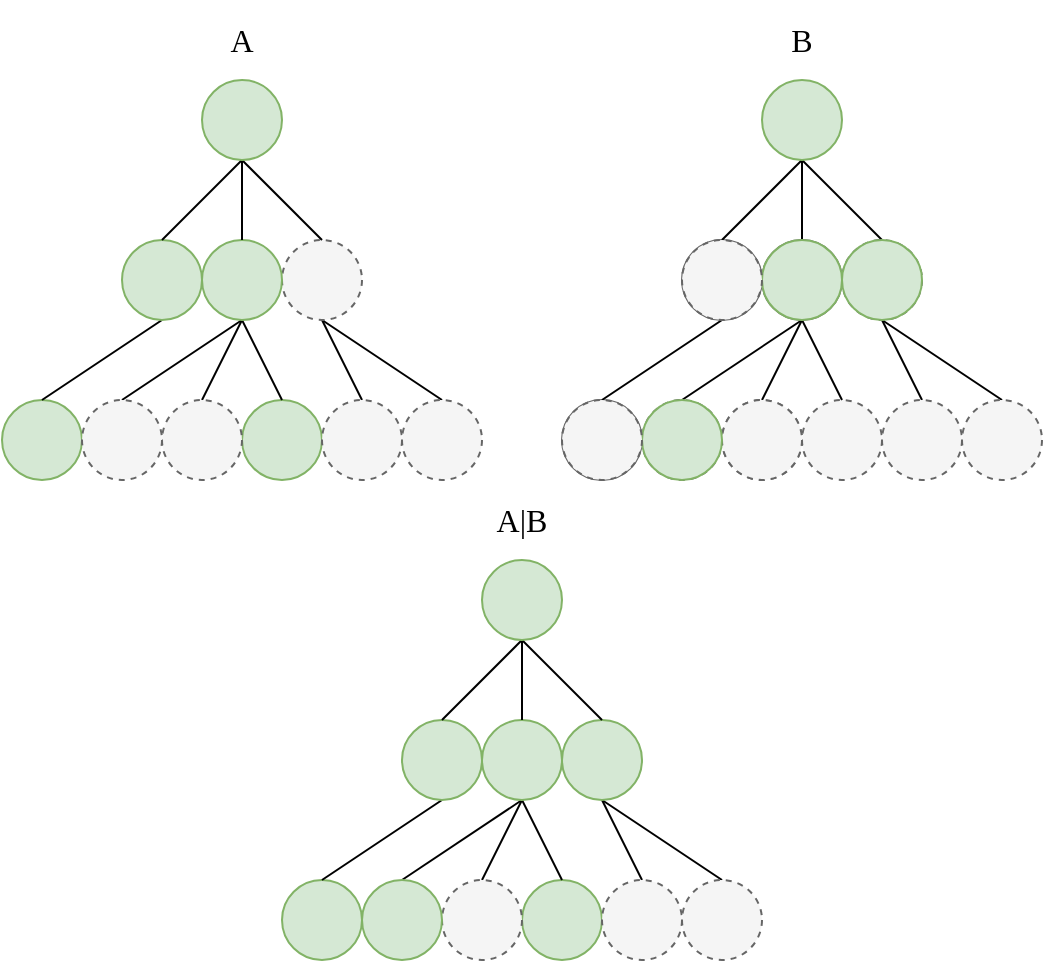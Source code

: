 <mxfile>
    <diagram id="UwfBIbU5wiTmcbyxp8_c" name="Page-1">
        <mxGraphModel dx="1060" dy="776" grid="1" gridSize="10" guides="1" tooltips="1" connect="1" arrows="1" fold="1" page="1" pageScale="1" pageWidth="850" pageHeight="1100" math="0" shadow="0">
            <root>
                <mxCell id="0"/>
                <mxCell id="1" parent="0"/>
                <mxCell id="65" value="" style="ellipse;whiteSpace=wrap;html=1;fillColor=#d5e8d4;strokeColor=#82b366;fontFamily=Lucida Console;" parent="1" vertex="1">
                    <mxGeometry x="120" y="200" width="40" height="40" as="geometry"/>
                </mxCell>
                <mxCell id="86" style="edgeStyle=none;rounded=0;html=1;exitX=0.5;exitY=1;exitDx=0;exitDy=0;entryX=0.5;entryY=0;entryDx=0;entryDy=0;endArrow=none;endFill=0;" parent="1" source="71" target="80" edge="1">
                    <mxGeometry relative="1" as="geometry"/>
                </mxCell>
                <mxCell id="87" style="edgeStyle=none;rounded=0;html=1;exitX=0.5;exitY=1;exitDx=0;exitDy=0;entryX=0.5;entryY=0;entryDx=0;entryDy=0;endArrow=none;endFill=0;" parent="1" source="71" target="81" edge="1">
                    <mxGeometry relative="1" as="geometry"/>
                </mxCell>
                <mxCell id="71" value="" style="ellipse;whiteSpace=wrap;html=1;fillColor=#f5f5f5;fontColor=#333333;strokeColor=#666666;dashed=1;fontFamily=Lucida Console;" parent="1" vertex="1">
                    <mxGeometry x="140" y="120" width="40" height="40" as="geometry"/>
                </mxCell>
                <mxCell id="72" value="" style="ellipse;whiteSpace=wrap;html=1;fillColor=#d5e8d4;strokeColor=#82b366;fontFamily=Lucida Console;" parent="1" vertex="1">
                    <mxGeometry y="200" width="40" height="40" as="geometry"/>
                </mxCell>
                <mxCell id="84" style="edgeStyle=none;rounded=0;html=1;exitX=0.5;exitY=1;exitDx=0;exitDy=0;entryX=0.5;entryY=0;entryDx=0;entryDy=0;endArrow=none;endFill=0;" parent="1" source="73" target="78" edge="1">
                    <mxGeometry relative="1" as="geometry"/>
                </mxCell>
                <mxCell id="85" style="edgeStyle=none;rounded=0;html=1;exitX=0.5;exitY=1;exitDx=0;exitDy=0;entryX=0.5;entryY=0;entryDx=0;entryDy=0;endArrow=none;endFill=0;" parent="1" source="73" target="65" edge="1">
                    <mxGeometry relative="1" as="geometry"/>
                </mxCell>
                <mxCell id="109" style="edgeStyle=none;rounded=0;html=1;exitX=0.5;exitY=1;exitDx=0;exitDy=0;entryX=0.5;entryY=0;entryDx=0;entryDy=0;endArrow=none;endFill=0;" parent="1" source="73" target="108" edge="1">
                    <mxGeometry relative="1" as="geometry"/>
                </mxCell>
                <mxCell id="73" value="" style="ellipse;whiteSpace=wrap;html=1;fillColor=#d5e8d4;strokeColor=#82b366;fontFamily=Lucida Console;" parent="1" vertex="1">
                    <mxGeometry x="100" y="120" width="40" height="40" as="geometry"/>
                </mxCell>
                <mxCell id="83" style="edgeStyle=none;rounded=0;html=1;exitX=0.5;exitY=1;exitDx=0;exitDy=0;entryX=0.5;entryY=0;entryDx=0;entryDy=0;endArrow=none;endFill=0;" parent="1" source="74" target="72" edge="1">
                    <mxGeometry relative="1" as="geometry"/>
                </mxCell>
                <mxCell id="74" value="" style="ellipse;whiteSpace=wrap;html=1;fillColor=#d5e8d4;strokeColor=#82b366;fontFamily=Lucida Console;" parent="1" vertex="1">
                    <mxGeometry x="60" y="120" width="40" height="40" as="geometry"/>
                </mxCell>
                <mxCell id="78" value="" style="ellipse;whiteSpace=wrap;html=1;fillColor=#f5f5f5;fontColor=#333333;strokeColor=#666666;dashed=1;fontFamily=Lucida Console;" parent="1" vertex="1">
                    <mxGeometry x="80" y="200" width="40" height="40" as="geometry"/>
                </mxCell>
                <mxCell id="88" style="edgeStyle=none;rounded=0;html=1;exitX=0.5;exitY=1;exitDx=0;exitDy=0;entryX=0.5;entryY=0;entryDx=0;entryDy=0;endArrow=none;endFill=0;" parent="1" source="79" target="74" edge="1">
                    <mxGeometry relative="1" as="geometry"/>
                </mxCell>
                <mxCell id="89" style="edgeStyle=none;rounded=0;html=1;exitX=0.5;exitY=1;exitDx=0;exitDy=0;entryX=0.5;entryY=0;entryDx=0;entryDy=0;endArrow=none;endFill=0;" parent="1" source="79" target="73" edge="1">
                    <mxGeometry relative="1" as="geometry"/>
                </mxCell>
                <mxCell id="90" style="edgeStyle=none;rounded=0;html=1;exitX=0.5;exitY=1;exitDx=0;exitDy=0;entryX=0.5;entryY=0;entryDx=0;entryDy=0;endArrow=none;endFill=0;" parent="1" source="79" target="71" edge="1">
                    <mxGeometry relative="1" as="geometry"/>
                </mxCell>
                <mxCell id="79" value="" style="ellipse;whiteSpace=wrap;html=1;fillColor=#d5e8d4;strokeColor=#82b366;fontFamily=Lucida Console;" parent="1" vertex="1">
                    <mxGeometry x="100" y="40" width="40" height="40" as="geometry"/>
                </mxCell>
                <mxCell id="80" value="" style="ellipse;whiteSpace=wrap;html=1;fillColor=#f5f5f5;fontColor=#333333;strokeColor=#666666;dashed=1;fontFamily=Lucida Console;" parent="1" vertex="1">
                    <mxGeometry x="160" y="200" width="40" height="40" as="geometry"/>
                </mxCell>
                <mxCell id="81" value="" style="ellipse;whiteSpace=wrap;html=1;fillColor=#f5f5f5;fontColor=#333333;strokeColor=#666666;dashed=1;fontFamily=Lucida Console;" parent="1" vertex="1">
                    <mxGeometry x="200" y="200" width="40" height="40" as="geometry"/>
                </mxCell>
                <mxCell id="108" value="" style="ellipse;whiteSpace=wrap;html=1;fillColor=#f5f5f5;fontColor=#333333;strokeColor=#666666;dashed=1;fontFamily=Lucida Console;" parent="1" vertex="1">
                    <mxGeometry x="40" y="200" width="40" height="40" as="geometry"/>
                </mxCell>
                <mxCell id="110" value="" style="ellipse;whiteSpace=wrap;html=1;fillColor=#f5f5f5;strokeColor=#666666;fontFamily=Lucida Console;fontColor=#333333;dashed=1;" parent="1" vertex="1">
                    <mxGeometry x="400" y="200" width="40" height="40" as="geometry"/>
                </mxCell>
                <mxCell id="111" style="edgeStyle=none;rounded=0;html=1;exitX=0.5;exitY=1;exitDx=0;exitDy=0;entryX=0.5;entryY=0;entryDx=0;entryDy=0;endArrow=none;endFill=0;" parent="1" source="113" target="126" edge="1">
                    <mxGeometry relative="1" as="geometry"/>
                </mxCell>
                <mxCell id="112" style="edgeStyle=none;rounded=0;html=1;exitX=0.5;exitY=1;exitDx=0;exitDy=0;entryX=0.5;entryY=0;entryDx=0;entryDy=0;endArrow=none;endFill=0;" parent="1" source="113" target="127" edge="1">
                    <mxGeometry relative="1" as="geometry"/>
                </mxCell>
                <mxCell id="113" value="" style="ellipse;whiteSpace=wrap;html=1;fillColor=#f5f5f5;fontColor=#333333;strokeColor=#666666;dashed=1;fontFamily=Lucida Console;" parent="1" vertex="1">
                    <mxGeometry x="420" y="120" width="40" height="40" as="geometry"/>
                </mxCell>
                <mxCell id="114" value="" style="ellipse;whiteSpace=wrap;html=1;fillColor=#f5f5f5;strokeColor=#666666;fontFamily=Lucida Console;fontColor=#333333;" parent="1" vertex="1">
                    <mxGeometry x="280" y="200" width="40" height="40" as="geometry"/>
                </mxCell>
                <mxCell id="115" style="edgeStyle=none;rounded=0;html=1;exitX=0.5;exitY=1;exitDx=0;exitDy=0;entryX=0.5;entryY=0;entryDx=0;entryDy=0;endArrow=none;endFill=0;" parent="1" source="118" target="121" edge="1">
                    <mxGeometry relative="1" as="geometry"/>
                </mxCell>
                <mxCell id="116" style="edgeStyle=none;rounded=0;html=1;exitX=0.5;exitY=1;exitDx=0;exitDy=0;entryX=0.5;entryY=0;entryDx=0;entryDy=0;endArrow=none;endFill=0;" parent="1" source="118" target="110" edge="1">
                    <mxGeometry relative="1" as="geometry"/>
                </mxCell>
                <mxCell id="117" style="edgeStyle=none;rounded=0;html=1;exitX=0.5;exitY=1;exitDx=0;exitDy=0;entryX=0.5;entryY=0;entryDx=0;entryDy=0;endArrow=none;endFill=0;" parent="1" source="118" target="128" edge="1">
                    <mxGeometry relative="1" as="geometry"/>
                </mxCell>
                <mxCell id="118" value="" style="ellipse;whiteSpace=wrap;html=1;fillColor=#f5f5f5;strokeColor=#666666;fontFamily=Lucida Console;fontColor=#333333;" parent="1" vertex="1">
                    <mxGeometry x="380" y="120" width="40" height="40" as="geometry"/>
                </mxCell>
                <mxCell id="119" style="edgeStyle=none;rounded=0;html=1;exitX=0.5;exitY=1;exitDx=0;exitDy=0;entryX=0.5;entryY=0;entryDx=0;entryDy=0;endArrow=none;endFill=0;" parent="1" source="120" target="114" edge="1">
                    <mxGeometry relative="1" as="geometry"/>
                </mxCell>
                <mxCell id="120" value="" style="ellipse;whiteSpace=wrap;html=1;fillColor=#f5f5f5;strokeColor=#666666;fontFamily=Lucida Console;fontColor=#333333;" parent="1" vertex="1">
                    <mxGeometry x="340" y="120" width="40" height="40" as="geometry"/>
                </mxCell>
                <mxCell id="121" value="" style="ellipse;whiteSpace=wrap;html=1;fillColor=#f5f5f5;fontColor=#333333;strokeColor=#666666;dashed=1;fontFamily=Lucida Console;" parent="1" vertex="1">
                    <mxGeometry x="360" y="200" width="40" height="40" as="geometry"/>
                </mxCell>
                <mxCell id="122" style="edgeStyle=none;rounded=0;html=1;exitX=0.5;exitY=1;exitDx=0;exitDy=0;entryX=0.5;entryY=0;entryDx=0;entryDy=0;endArrow=none;endFill=0;" parent="1" source="125" target="120" edge="1">
                    <mxGeometry relative="1" as="geometry"/>
                </mxCell>
                <mxCell id="123" style="edgeStyle=none;rounded=0;html=1;exitX=0.5;exitY=1;exitDx=0;exitDy=0;entryX=0.5;entryY=0;entryDx=0;entryDy=0;endArrow=none;endFill=0;" parent="1" source="125" target="118" edge="1">
                    <mxGeometry relative="1" as="geometry"/>
                </mxCell>
                <mxCell id="124" style="edgeStyle=none;rounded=0;html=1;exitX=0.5;exitY=1;exitDx=0;exitDy=0;entryX=0.5;entryY=0;entryDx=0;entryDy=0;endArrow=none;endFill=0;" parent="1" source="125" target="113" edge="1">
                    <mxGeometry relative="1" as="geometry"/>
                </mxCell>
                <mxCell id="125" value="" style="ellipse;whiteSpace=wrap;html=1;fillColor=#d5e8d4;strokeColor=#82b366;fontFamily=Lucida Console;" parent="1" vertex="1">
                    <mxGeometry x="380" y="40" width="40" height="40" as="geometry"/>
                </mxCell>
                <mxCell id="126" value="" style="ellipse;whiteSpace=wrap;html=1;fillColor=#f5f5f5;fontColor=#333333;strokeColor=#666666;dashed=1;fontFamily=Lucida Console;" parent="1" vertex="1">
                    <mxGeometry x="440" y="200" width="40" height="40" as="geometry"/>
                </mxCell>
                <mxCell id="127" value="" style="ellipse;whiteSpace=wrap;html=1;fillColor=#f5f5f5;fontColor=#333333;strokeColor=#666666;dashed=1;fontFamily=Lucida Console;" parent="1" vertex="1">
                    <mxGeometry x="480" y="200" width="40" height="40" as="geometry"/>
                </mxCell>
                <mxCell id="128" value="" style="ellipse;whiteSpace=wrap;html=1;fillColor=#f5f5f5;fontColor=#333333;strokeColor=#666666;dashed=1;fontFamily=Lucida Console;" parent="1" vertex="1">
                    <mxGeometry x="320" y="200" width="40" height="40" as="geometry"/>
                </mxCell>
                <mxCell id="129" value="" style="ellipse;whiteSpace=wrap;html=1;fillColor=#d5e8d4;strokeColor=#82b366;fontFamily=Lucida Console;" parent="1" vertex="1">
                    <mxGeometry x="260" y="440" width="40" height="40" as="geometry"/>
                </mxCell>
                <mxCell id="130" style="edgeStyle=none;rounded=0;html=1;exitX=0.5;exitY=1;exitDx=0;exitDy=0;entryX=0.5;entryY=0;entryDx=0;entryDy=0;endArrow=none;endFill=0;" parent="1" source="132" target="145" edge="1">
                    <mxGeometry relative="1" as="geometry"/>
                </mxCell>
                <mxCell id="131" style="edgeStyle=none;rounded=0;html=1;exitX=0.5;exitY=1;exitDx=0;exitDy=0;entryX=0.5;entryY=0;entryDx=0;entryDy=0;endArrow=none;endFill=0;" parent="1" source="132" target="146" edge="1">
                    <mxGeometry relative="1" as="geometry"/>
                </mxCell>
                <mxCell id="132" value="" style="ellipse;whiteSpace=wrap;html=1;fillColor=#d5e8d4;strokeColor=#82b366;fontFamily=Lucida Console;" parent="1" vertex="1">
                    <mxGeometry x="280" y="360" width="40" height="40" as="geometry"/>
                </mxCell>
                <mxCell id="133" value="" style="ellipse;whiteSpace=wrap;html=1;fillColor=#d5e8d4;strokeColor=#82b366;fontFamily=Lucida Console;" parent="1" vertex="1">
                    <mxGeometry x="140" y="440" width="40" height="40" as="geometry"/>
                </mxCell>
                <mxCell id="134" style="edgeStyle=none;rounded=0;html=1;exitX=0.5;exitY=1;exitDx=0;exitDy=0;entryX=0.5;entryY=0;entryDx=0;entryDy=0;endArrow=none;endFill=0;" parent="1" source="137" target="140" edge="1">
                    <mxGeometry relative="1" as="geometry"/>
                </mxCell>
                <mxCell id="135" style="edgeStyle=none;rounded=0;html=1;exitX=0.5;exitY=1;exitDx=0;exitDy=0;entryX=0.5;entryY=0;entryDx=0;entryDy=0;endArrow=none;endFill=0;" parent="1" source="137" target="129" edge="1">
                    <mxGeometry relative="1" as="geometry"/>
                </mxCell>
                <mxCell id="136" style="edgeStyle=none;rounded=0;html=1;exitX=0.5;exitY=1;exitDx=0;exitDy=0;entryX=0.5;entryY=0;entryDx=0;entryDy=0;endArrow=none;endFill=0;" parent="1" source="137" target="147" edge="1">
                    <mxGeometry relative="1" as="geometry"/>
                </mxCell>
                <mxCell id="137" value="" style="ellipse;whiteSpace=wrap;html=1;fillColor=#d5e8d4;strokeColor=#82b366;fontFamily=Lucida Console;" parent="1" vertex="1">
                    <mxGeometry x="240" y="360" width="40" height="40" as="geometry"/>
                </mxCell>
                <mxCell id="138" style="edgeStyle=none;rounded=0;html=1;exitX=0.5;exitY=1;exitDx=0;exitDy=0;entryX=0.5;entryY=0;entryDx=0;entryDy=0;endArrow=none;endFill=0;" parent="1" source="139" target="133" edge="1">
                    <mxGeometry relative="1" as="geometry"/>
                </mxCell>
                <mxCell id="139" value="" style="ellipse;whiteSpace=wrap;html=1;fillColor=#d5e8d4;strokeColor=#82b366;fontFamily=Lucida Console;" parent="1" vertex="1">
                    <mxGeometry x="200" y="360" width="40" height="40" as="geometry"/>
                </mxCell>
                <mxCell id="140" value="" style="ellipse;whiteSpace=wrap;html=1;fillColor=#f5f5f5;strokeColor=#666666;fontFamily=Lucida Console;dashed=1;fontColor=#333333;" parent="1" vertex="1">
                    <mxGeometry x="220" y="440" width="40" height="40" as="geometry"/>
                </mxCell>
                <mxCell id="141" style="edgeStyle=none;rounded=0;html=1;exitX=0.5;exitY=1;exitDx=0;exitDy=0;entryX=0.5;entryY=0;entryDx=0;entryDy=0;endArrow=none;endFill=0;" parent="1" source="144" target="139" edge="1">
                    <mxGeometry relative="1" as="geometry"/>
                </mxCell>
                <mxCell id="142" style="edgeStyle=none;rounded=0;html=1;exitX=0.5;exitY=1;exitDx=0;exitDy=0;entryX=0.5;entryY=0;entryDx=0;entryDy=0;endArrow=none;endFill=0;" parent="1" source="144" target="137" edge="1">
                    <mxGeometry relative="1" as="geometry"/>
                </mxCell>
                <mxCell id="143" style="edgeStyle=none;rounded=0;html=1;exitX=0.5;exitY=1;exitDx=0;exitDy=0;entryX=0.5;entryY=0;entryDx=0;entryDy=0;endArrow=none;endFill=0;" parent="1" source="144" target="132" edge="1">
                    <mxGeometry relative="1" as="geometry"/>
                </mxCell>
                <mxCell id="144" value="" style="ellipse;whiteSpace=wrap;html=1;fillColor=#d5e8d4;strokeColor=#82b366;fontFamily=Lucida Console;" parent="1" vertex="1">
                    <mxGeometry x="240" y="280" width="40" height="40" as="geometry"/>
                </mxCell>
                <mxCell id="145" value="" style="ellipse;whiteSpace=wrap;html=1;fillColor=#f5f5f5;fontColor=#333333;strokeColor=#666666;dashed=1;fontFamily=Lucida Console;" parent="1" vertex="1">
                    <mxGeometry x="300" y="440" width="40" height="40" as="geometry"/>
                </mxCell>
                <mxCell id="146" value="" style="ellipse;whiteSpace=wrap;html=1;fillColor=#f5f5f5;fontColor=#333333;strokeColor=#666666;dashed=1;fontFamily=Lucida Console;" parent="1" vertex="1">
                    <mxGeometry x="340" y="440" width="40" height="40" as="geometry"/>
                </mxCell>
                <mxCell id="147" value="" style="ellipse;whiteSpace=wrap;html=1;fillColor=#d5e8d4;strokeColor=#82b366;fontFamily=Lucida Console;" parent="1" vertex="1">
                    <mxGeometry x="180" y="440" width="40" height="40" as="geometry"/>
                </mxCell>
                <mxCell id="148" value="" style="ellipse;whiteSpace=wrap;html=1;fillColor=#d5e8d4;strokeColor=#82b366;fontFamily=Lucida Console;" parent="1" vertex="1">
                    <mxGeometry x="420" y="120" width="40" height="40" as="geometry"/>
                </mxCell>
                <mxCell id="149" value="" style="ellipse;whiteSpace=wrap;html=1;fillColor=#d5e8d4;strokeColor=#82b366;fontFamily=Lucida Console;" parent="1" vertex="1">
                    <mxGeometry x="380" y="120" width="40" height="40" as="geometry"/>
                </mxCell>
                <mxCell id="150" value="" style="ellipse;whiteSpace=wrap;html=1;fillColor=#f5f5f5;strokeColor=#666666;fontFamily=Lucida Console;dashed=1;fontColor=#333333;" parent="1" vertex="1">
                    <mxGeometry x="360" y="200" width="40" height="40" as="geometry"/>
                </mxCell>
                <mxCell id="151" value="" style="ellipse;whiteSpace=wrap;html=1;fillColor=#d5e8d4;strokeColor=#82b366;fontFamily=Lucida Console;" parent="1" vertex="1">
                    <mxGeometry x="320" y="200" width="40" height="40" as="geometry"/>
                </mxCell>
                <mxCell id="152" value="" style="ellipse;whiteSpace=wrap;html=1;fillColor=#f5f5f5;strokeColor=#666666;fontFamily=Lucida Console;fontColor=#333333;dashed=1;" parent="1" vertex="1">
                    <mxGeometry x="280" y="200" width="40" height="40" as="geometry"/>
                </mxCell>
                <mxCell id="153" value="" style="ellipse;whiteSpace=wrap;html=1;fillColor=#f5f5f5;strokeColor=#666666;fontFamily=Lucida Console;fontColor=#333333;dashed=1;" parent="1" vertex="1">
                    <mxGeometry x="340" y="120" width="40" height="40" as="geometry"/>
                </mxCell>
                <mxCell id="154" value="A|B" style="rounded=0;whiteSpace=wrap;html=1;dashed=1;fontFamily=Lucida Console;strokeColor=none;fillColor=none;fontSize=16;" parent="1" vertex="1">
                    <mxGeometry x="200" y="240" width="120" height="40" as="geometry"/>
                </mxCell>
                <mxCell id="155" value="A" style="rounded=0;whiteSpace=wrap;html=1;dashed=1;fontFamily=Lucida Console;strokeColor=none;fillColor=none;fontSize=16;" parent="1" vertex="1">
                    <mxGeometry x="80" width="80" height="40" as="geometry"/>
                </mxCell>
                <mxCell id="156" value="B" style="rounded=0;whiteSpace=wrap;html=1;dashed=1;fontFamily=Lucida Console;strokeColor=none;fillColor=none;fontSize=16;" parent="1" vertex="1">
                    <mxGeometry x="360" width="80" height="40" as="geometry"/>
                </mxCell>
            </root>
        </mxGraphModel>
    </diagram>
</mxfile>
